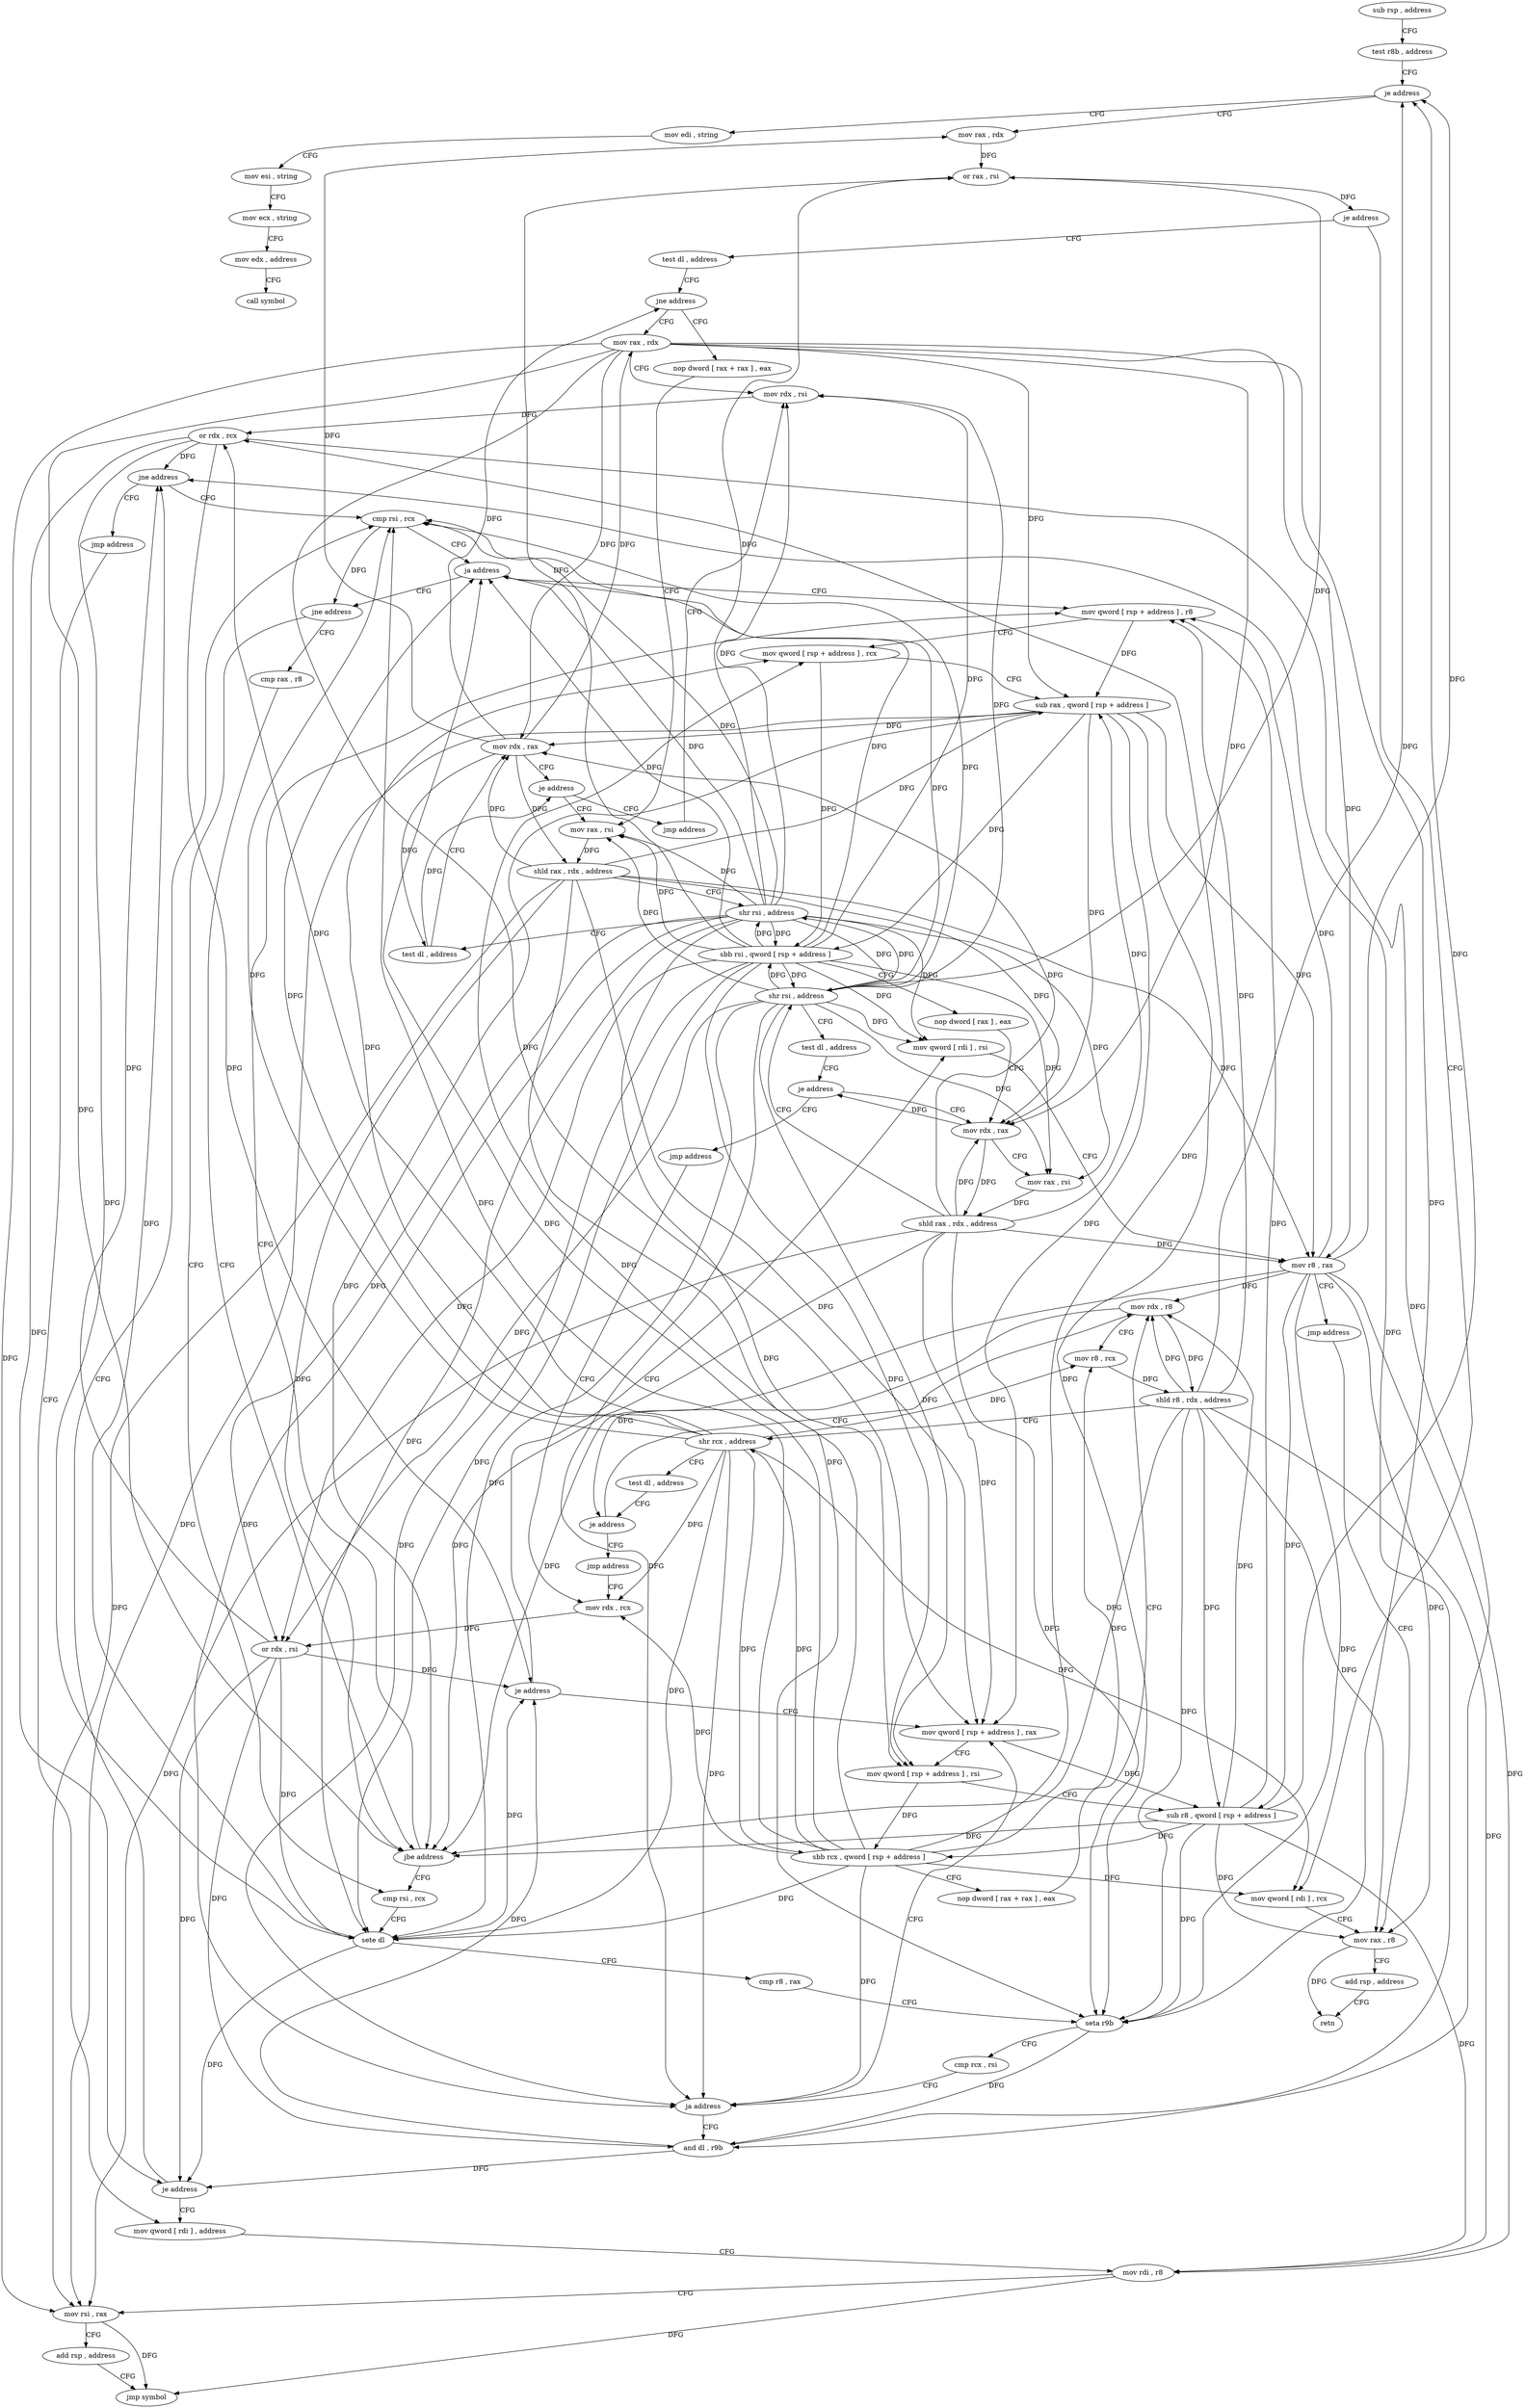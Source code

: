 digraph "func" {
"4214016" [label = "sub rsp , address" ]
"4214020" [label = "test r8b , address" ]
"4214024" [label = "je address" ]
"4214281" [label = "mov edi , string" ]
"4214030" [label = "mov rax , rdx" ]
"4214286" [label = "mov esi , string" ]
"4214291" [label = "mov ecx , string" ]
"4214296" [label = "mov edx , address" ]
"4214301" [label = "call symbol" ]
"4214033" [label = "or rax , rsi" ]
"4214036" [label = "je address" ]
"4214069" [label = "mov qword [ rdi ] , rcx" ]
"4214038" [label = "test dl , address" ]
"4214072" [label = "mov rax , r8" ]
"4214041" [label = "jne address" ]
"4214080" [label = "mov rax , rdx" ]
"4214043" [label = "nop dword [ rax + rax ] , eax" ]
"4214083" [label = "mov rdx , rsi" ]
"4214048" [label = "mov rax , rsi" ]
"4214108" [label = "cmp rsi , rcx" ]
"4214111" [label = "ja address" ]
"4214120" [label = "mov qword [ rsp + address ] , r8" ]
"4214113" [label = "jne address" ]
"4214091" [label = "jmp address" ]
"4214248" [label = "mov qword [ rdi ] , address" ]
"4214051" [label = "shld rax , rdx , address" ]
"4214056" [label = "shr rsi , address" ]
"4214059" [label = "test dl , address" ]
"4214062" [label = "mov rdx , rax" ]
"4214065" [label = "je address" ]
"4214067" [label = "jmp address" ]
"4214125" [label = "mov qword [ rsp + address ] , rcx" ]
"4214130" [label = "sub rax , qword [ rsp + address ]" ]
"4214135" [label = "sbb rsi , qword [ rsp + address ]" ]
"4214140" [label = "nop dword [ rax ] , eax" ]
"4214144" [label = "mov rdx , rax" ]
"4214176" [label = "cmp rsi , rcx" ]
"4214115" [label = "cmp rax , r8" ]
"4214255" [label = "mov rdi , r8" ]
"4214258" [label = "mov rsi , rax" ]
"4214261" [label = "add rsp , address" ]
"4214265" [label = "jmp symbol" ]
"4214086" [label = "or rdx , rcx" ]
"4214089" [label = "jne address" ]
"4214147" [label = "mov rax , rsi" ]
"4214150" [label = "shld rax , rdx , address" ]
"4214155" [label = "shr rsi , address" ]
"4214158" [label = "test dl , address" ]
"4214161" [label = "je address" ]
"4214163" [label = "jmp address" ]
"4214096" [label = "mov rdx , rcx" ]
"4214179" [label = "sete dl" ]
"4214182" [label = "cmp r8 , rax" ]
"4214185" [label = "seta r9b" ]
"4214189" [label = "cmp rcx , rsi" ]
"4214192" [label = "ja address" ]
"4214199" [label = "mov qword [ rsp + address ] , rax" ]
"4214194" [label = "and dl , r9b" ]
"4214118" [label = "jbe address" ]
"4214099" [label = "or rdx , rsi" ]
"4214102" [label = "je address" ]
"4214204" [label = "mov qword [ rsp + address ] , rsi" ]
"4214209" [label = "sub r8 , qword [ rsp + address ]" ]
"4214214" [label = "sbb rcx , qword [ rsp + address ]" ]
"4214219" [label = "nop dword [ rax + rax ] , eax" ]
"4214224" [label = "mov rdx , r8" ]
"4214197" [label = "je address" ]
"4214270" [label = "mov qword [ rdi ] , rsi" ]
"4214227" [label = "mov r8 , rcx" ]
"4214230" [label = "shld r8 , rdx , address" ]
"4214235" [label = "shr rcx , address" ]
"4214238" [label = "test dl , address" ]
"4214241" [label = "je address" ]
"4214243" [label = "jmp address" ]
"4214273" [label = "mov r8 , rax" ]
"4214276" [label = "jmp address" ]
"4214075" [label = "add rsp , address" ]
"4214079" [label = "retn" ]
"4214016" -> "4214020" [ label = "CFG" ]
"4214020" -> "4214024" [ label = "CFG" ]
"4214024" -> "4214281" [ label = "CFG" ]
"4214024" -> "4214030" [ label = "CFG" ]
"4214281" -> "4214286" [ label = "CFG" ]
"4214030" -> "4214033" [ label = "DFG" ]
"4214286" -> "4214291" [ label = "CFG" ]
"4214291" -> "4214296" [ label = "CFG" ]
"4214296" -> "4214301" [ label = "CFG" ]
"4214033" -> "4214036" [ label = "DFG" ]
"4214036" -> "4214069" [ label = "CFG" ]
"4214036" -> "4214038" [ label = "CFG" ]
"4214069" -> "4214072" [ label = "CFG" ]
"4214038" -> "4214041" [ label = "CFG" ]
"4214072" -> "4214075" [ label = "CFG" ]
"4214072" -> "4214079" [ label = "DFG" ]
"4214041" -> "4214080" [ label = "CFG" ]
"4214041" -> "4214043" [ label = "CFG" ]
"4214080" -> "4214083" [ label = "CFG" ]
"4214080" -> "4214062" [ label = "DFG" ]
"4214080" -> "4214130" [ label = "DFG" ]
"4214080" -> "4214258" [ label = "DFG" ]
"4214080" -> "4214144" [ label = "DFG" ]
"4214080" -> "4214185" [ label = "DFG" ]
"4214080" -> "4214118" [ label = "DFG" ]
"4214080" -> "4214199" [ label = "DFG" ]
"4214080" -> "4214273" [ label = "DFG" ]
"4214043" -> "4214048" [ label = "CFG" ]
"4214083" -> "4214086" [ label = "DFG" ]
"4214048" -> "4214051" [ label = "DFG" ]
"4214108" -> "4214111" [ label = "CFG" ]
"4214108" -> "4214113" [ label = "DFG" ]
"4214111" -> "4214120" [ label = "CFG" ]
"4214111" -> "4214113" [ label = "CFG" ]
"4214120" -> "4214125" [ label = "CFG" ]
"4214120" -> "4214130" [ label = "DFG" ]
"4214113" -> "4214176" [ label = "CFG" ]
"4214113" -> "4214115" [ label = "CFG" ]
"4214091" -> "4214248" [ label = "CFG" ]
"4214248" -> "4214255" [ label = "CFG" ]
"4214051" -> "4214056" [ label = "CFG" ]
"4214051" -> "4214062" [ label = "DFG" ]
"4214051" -> "4214130" [ label = "DFG" ]
"4214051" -> "4214258" [ label = "DFG" ]
"4214051" -> "4214144" [ label = "DFG" ]
"4214051" -> "4214185" [ label = "DFG" ]
"4214051" -> "4214118" [ label = "DFG" ]
"4214051" -> "4214199" [ label = "DFG" ]
"4214051" -> "4214273" [ label = "DFG" ]
"4214056" -> "4214059" [ label = "CFG" ]
"4214056" -> "4214033" [ label = "DFG" ]
"4214056" -> "4214083" [ label = "DFG" ]
"4214056" -> "4214048" [ label = "DFG" ]
"4214056" -> "4214108" [ label = "DFG" ]
"4214056" -> "4214111" [ label = "DFG" ]
"4214056" -> "4214135" [ label = "DFG" ]
"4214056" -> "4214147" [ label = "DFG" ]
"4214056" -> "4214155" [ label = "DFG" ]
"4214056" -> "4214179" [ label = "DFG" ]
"4214056" -> "4214192" [ label = "DFG" ]
"4214056" -> "4214204" [ label = "DFG" ]
"4214056" -> "4214099" [ label = "DFG" ]
"4214056" -> "4214270" [ label = "DFG" ]
"4214059" -> "4214062" [ label = "CFG" ]
"4214059" -> "4214065" [ label = "DFG" ]
"4214062" -> "4214065" [ label = "CFG" ]
"4214062" -> "4214030" [ label = "DFG" ]
"4214062" -> "4214041" [ label = "DFG" ]
"4214062" -> "4214080" [ label = "DFG" ]
"4214062" -> "4214051" [ label = "DFG" ]
"4214062" -> "4214059" [ label = "DFG" ]
"4214065" -> "4214048" [ label = "CFG" ]
"4214065" -> "4214067" [ label = "CFG" ]
"4214067" -> "4214083" [ label = "CFG" ]
"4214125" -> "4214130" [ label = "CFG" ]
"4214125" -> "4214135" [ label = "DFG" ]
"4214130" -> "4214135" [ label = "DFG" ]
"4214130" -> "4214062" [ label = "DFG" ]
"4214130" -> "4214258" [ label = "DFG" ]
"4214130" -> "4214144" [ label = "DFG" ]
"4214130" -> "4214185" [ label = "DFG" ]
"4214130" -> "4214118" [ label = "DFG" ]
"4214130" -> "4214199" [ label = "DFG" ]
"4214130" -> "4214273" [ label = "DFG" ]
"4214135" -> "4214140" [ label = "CFG" ]
"4214135" -> "4214033" [ label = "DFG" ]
"4214135" -> "4214083" [ label = "DFG" ]
"4214135" -> "4214048" [ label = "DFG" ]
"4214135" -> "4214056" [ label = "DFG" ]
"4214135" -> "4214108" [ label = "DFG" ]
"4214135" -> "4214111" [ label = "DFG" ]
"4214135" -> "4214147" [ label = "DFG" ]
"4214135" -> "4214155" [ label = "DFG" ]
"4214135" -> "4214179" [ label = "DFG" ]
"4214135" -> "4214192" [ label = "DFG" ]
"4214135" -> "4214204" [ label = "DFG" ]
"4214135" -> "4214099" [ label = "DFG" ]
"4214135" -> "4214270" [ label = "DFG" ]
"4214140" -> "4214144" [ label = "CFG" ]
"4214144" -> "4214147" [ label = "CFG" ]
"4214144" -> "4214150" [ label = "DFG" ]
"4214144" -> "4214161" [ label = "DFG" ]
"4214176" -> "4214179" [ label = "CFG" ]
"4214115" -> "4214118" [ label = "CFG" ]
"4214255" -> "4214258" [ label = "CFG" ]
"4214255" -> "4214265" [ label = "DFG" ]
"4214258" -> "4214261" [ label = "CFG" ]
"4214258" -> "4214265" [ label = "DFG" ]
"4214261" -> "4214265" [ label = "CFG" ]
"4214086" -> "4214089" [ label = "DFG" ]
"4214086" -> "4214179" [ label = "DFG" ]
"4214086" -> "4214194" [ label = "DFG" ]
"4214086" -> "4214197" [ label = "DFG" ]
"4214086" -> "4214102" [ label = "DFG" ]
"4214089" -> "4214108" [ label = "CFG" ]
"4214089" -> "4214091" [ label = "CFG" ]
"4214147" -> "4214150" [ label = "DFG" ]
"4214150" -> "4214155" [ label = "CFG" ]
"4214150" -> "4214062" [ label = "DFG" ]
"4214150" -> "4214130" [ label = "DFG" ]
"4214150" -> "4214258" [ label = "DFG" ]
"4214150" -> "4214144" [ label = "DFG" ]
"4214150" -> "4214185" [ label = "DFG" ]
"4214150" -> "4214118" [ label = "DFG" ]
"4214150" -> "4214199" [ label = "DFG" ]
"4214150" -> "4214273" [ label = "DFG" ]
"4214155" -> "4214158" [ label = "CFG" ]
"4214155" -> "4214033" [ label = "DFG" ]
"4214155" -> "4214083" [ label = "DFG" ]
"4214155" -> "4214048" [ label = "DFG" ]
"4214155" -> "4214056" [ label = "DFG" ]
"4214155" -> "4214147" [ label = "DFG" ]
"4214155" -> "4214108" [ label = "DFG" ]
"4214155" -> "4214111" [ label = "DFG" ]
"4214155" -> "4214135" [ label = "DFG" ]
"4214155" -> "4214179" [ label = "DFG" ]
"4214155" -> "4214192" [ label = "DFG" ]
"4214155" -> "4214204" [ label = "DFG" ]
"4214155" -> "4214099" [ label = "DFG" ]
"4214155" -> "4214270" [ label = "DFG" ]
"4214158" -> "4214161" [ label = "CFG" ]
"4214161" -> "4214144" [ label = "CFG" ]
"4214161" -> "4214163" [ label = "CFG" ]
"4214163" -> "4214096" [ label = "CFG" ]
"4214096" -> "4214099" [ label = "DFG" ]
"4214179" -> "4214182" [ label = "CFG" ]
"4214179" -> "4214089" [ label = "DFG" ]
"4214179" -> "4214197" [ label = "DFG" ]
"4214179" -> "4214102" [ label = "DFG" ]
"4214182" -> "4214185" [ label = "CFG" ]
"4214185" -> "4214189" [ label = "CFG" ]
"4214185" -> "4214194" [ label = "DFG" ]
"4214189" -> "4214192" [ label = "CFG" ]
"4214192" -> "4214199" [ label = "CFG" ]
"4214192" -> "4214194" [ label = "CFG" ]
"4214199" -> "4214204" [ label = "CFG" ]
"4214199" -> "4214209" [ label = "DFG" ]
"4214194" -> "4214197" [ label = "DFG" ]
"4214194" -> "4214089" [ label = "DFG" ]
"4214194" -> "4214102" [ label = "DFG" ]
"4214118" -> "4214176" [ label = "CFG" ]
"4214118" -> "4214120" [ label = "CFG" ]
"4214099" -> "4214102" [ label = "DFG" ]
"4214099" -> "4214089" [ label = "DFG" ]
"4214099" -> "4214197" [ label = "DFG" ]
"4214099" -> "4214179" [ label = "DFG" ]
"4214099" -> "4214194" [ label = "DFG" ]
"4214102" -> "4214248" [ label = "CFG" ]
"4214102" -> "4214108" [ label = "CFG" ]
"4214204" -> "4214209" [ label = "CFG" ]
"4214204" -> "4214214" [ label = "DFG" ]
"4214209" -> "4214214" [ label = "DFG" ]
"4214209" -> "4214024" [ label = "DFG" ]
"4214209" -> "4214072" [ label = "DFG" ]
"4214209" -> "4214120" [ label = "DFG" ]
"4214209" -> "4214255" [ label = "DFG" ]
"4214209" -> "4214118" [ label = "DFG" ]
"4214209" -> "4214185" [ label = "DFG" ]
"4214209" -> "4214224" [ label = "DFG" ]
"4214214" -> "4214219" [ label = "CFG" ]
"4214214" -> "4214069" [ label = "DFG" ]
"4214214" -> "4214086" [ label = "DFG" ]
"4214214" -> "4214108" [ label = "DFG" ]
"4214214" -> "4214111" [ label = "DFG" ]
"4214214" -> "4214125" [ label = "DFG" ]
"4214214" -> "4214179" [ label = "DFG" ]
"4214214" -> "4214192" [ label = "DFG" ]
"4214214" -> "4214096" [ label = "DFG" ]
"4214214" -> "4214227" [ label = "DFG" ]
"4214214" -> "4214235" [ label = "DFG" ]
"4214219" -> "4214224" [ label = "CFG" ]
"4214224" -> "4214227" [ label = "CFG" ]
"4214224" -> "4214230" [ label = "DFG" ]
"4214224" -> "4214241" [ label = "DFG" ]
"4214197" -> "4214270" [ label = "CFG" ]
"4214197" -> "4214199" [ label = "CFG" ]
"4214270" -> "4214273" [ label = "CFG" ]
"4214227" -> "4214230" [ label = "DFG" ]
"4214230" -> "4214235" [ label = "CFG" ]
"4214230" -> "4214024" [ label = "DFG" ]
"4214230" -> "4214072" [ label = "DFG" ]
"4214230" -> "4214120" [ label = "DFG" ]
"4214230" -> "4214255" [ label = "DFG" ]
"4214230" -> "4214118" [ label = "DFG" ]
"4214230" -> "4214209" [ label = "DFG" ]
"4214230" -> "4214224" [ label = "DFG" ]
"4214230" -> "4214185" [ label = "DFG" ]
"4214235" -> "4214238" [ label = "CFG" ]
"4214235" -> "4214069" [ label = "DFG" ]
"4214235" -> "4214086" [ label = "DFG" ]
"4214235" -> "4214108" [ label = "DFG" ]
"4214235" -> "4214111" [ label = "DFG" ]
"4214235" -> "4214125" [ label = "DFG" ]
"4214235" -> "4214179" [ label = "DFG" ]
"4214235" -> "4214096" [ label = "DFG" ]
"4214235" -> "4214227" [ label = "DFG" ]
"4214235" -> "4214192" [ label = "DFG" ]
"4214235" -> "4214214" [ label = "DFG" ]
"4214238" -> "4214241" [ label = "CFG" ]
"4214241" -> "4214224" [ label = "CFG" ]
"4214241" -> "4214243" [ label = "CFG" ]
"4214243" -> "4214096" [ label = "CFG" ]
"4214273" -> "4214276" [ label = "CFG" ]
"4214273" -> "4214024" [ label = "DFG" ]
"4214273" -> "4214072" [ label = "DFG" ]
"4214273" -> "4214120" [ label = "DFG" ]
"4214273" -> "4214255" [ label = "DFG" ]
"4214273" -> "4214118" [ label = "DFG" ]
"4214273" -> "4214209" [ label = "DFG" ]
"4214273" -> "4214224" [ label = "DFG" ]
"4214273" -> "4214185" [ label = "DFG" ]
"4214276" -> "4214072" [ label = "CFG" ]
"4214075" -> "4214079" [ label = "CFG" ]
}

